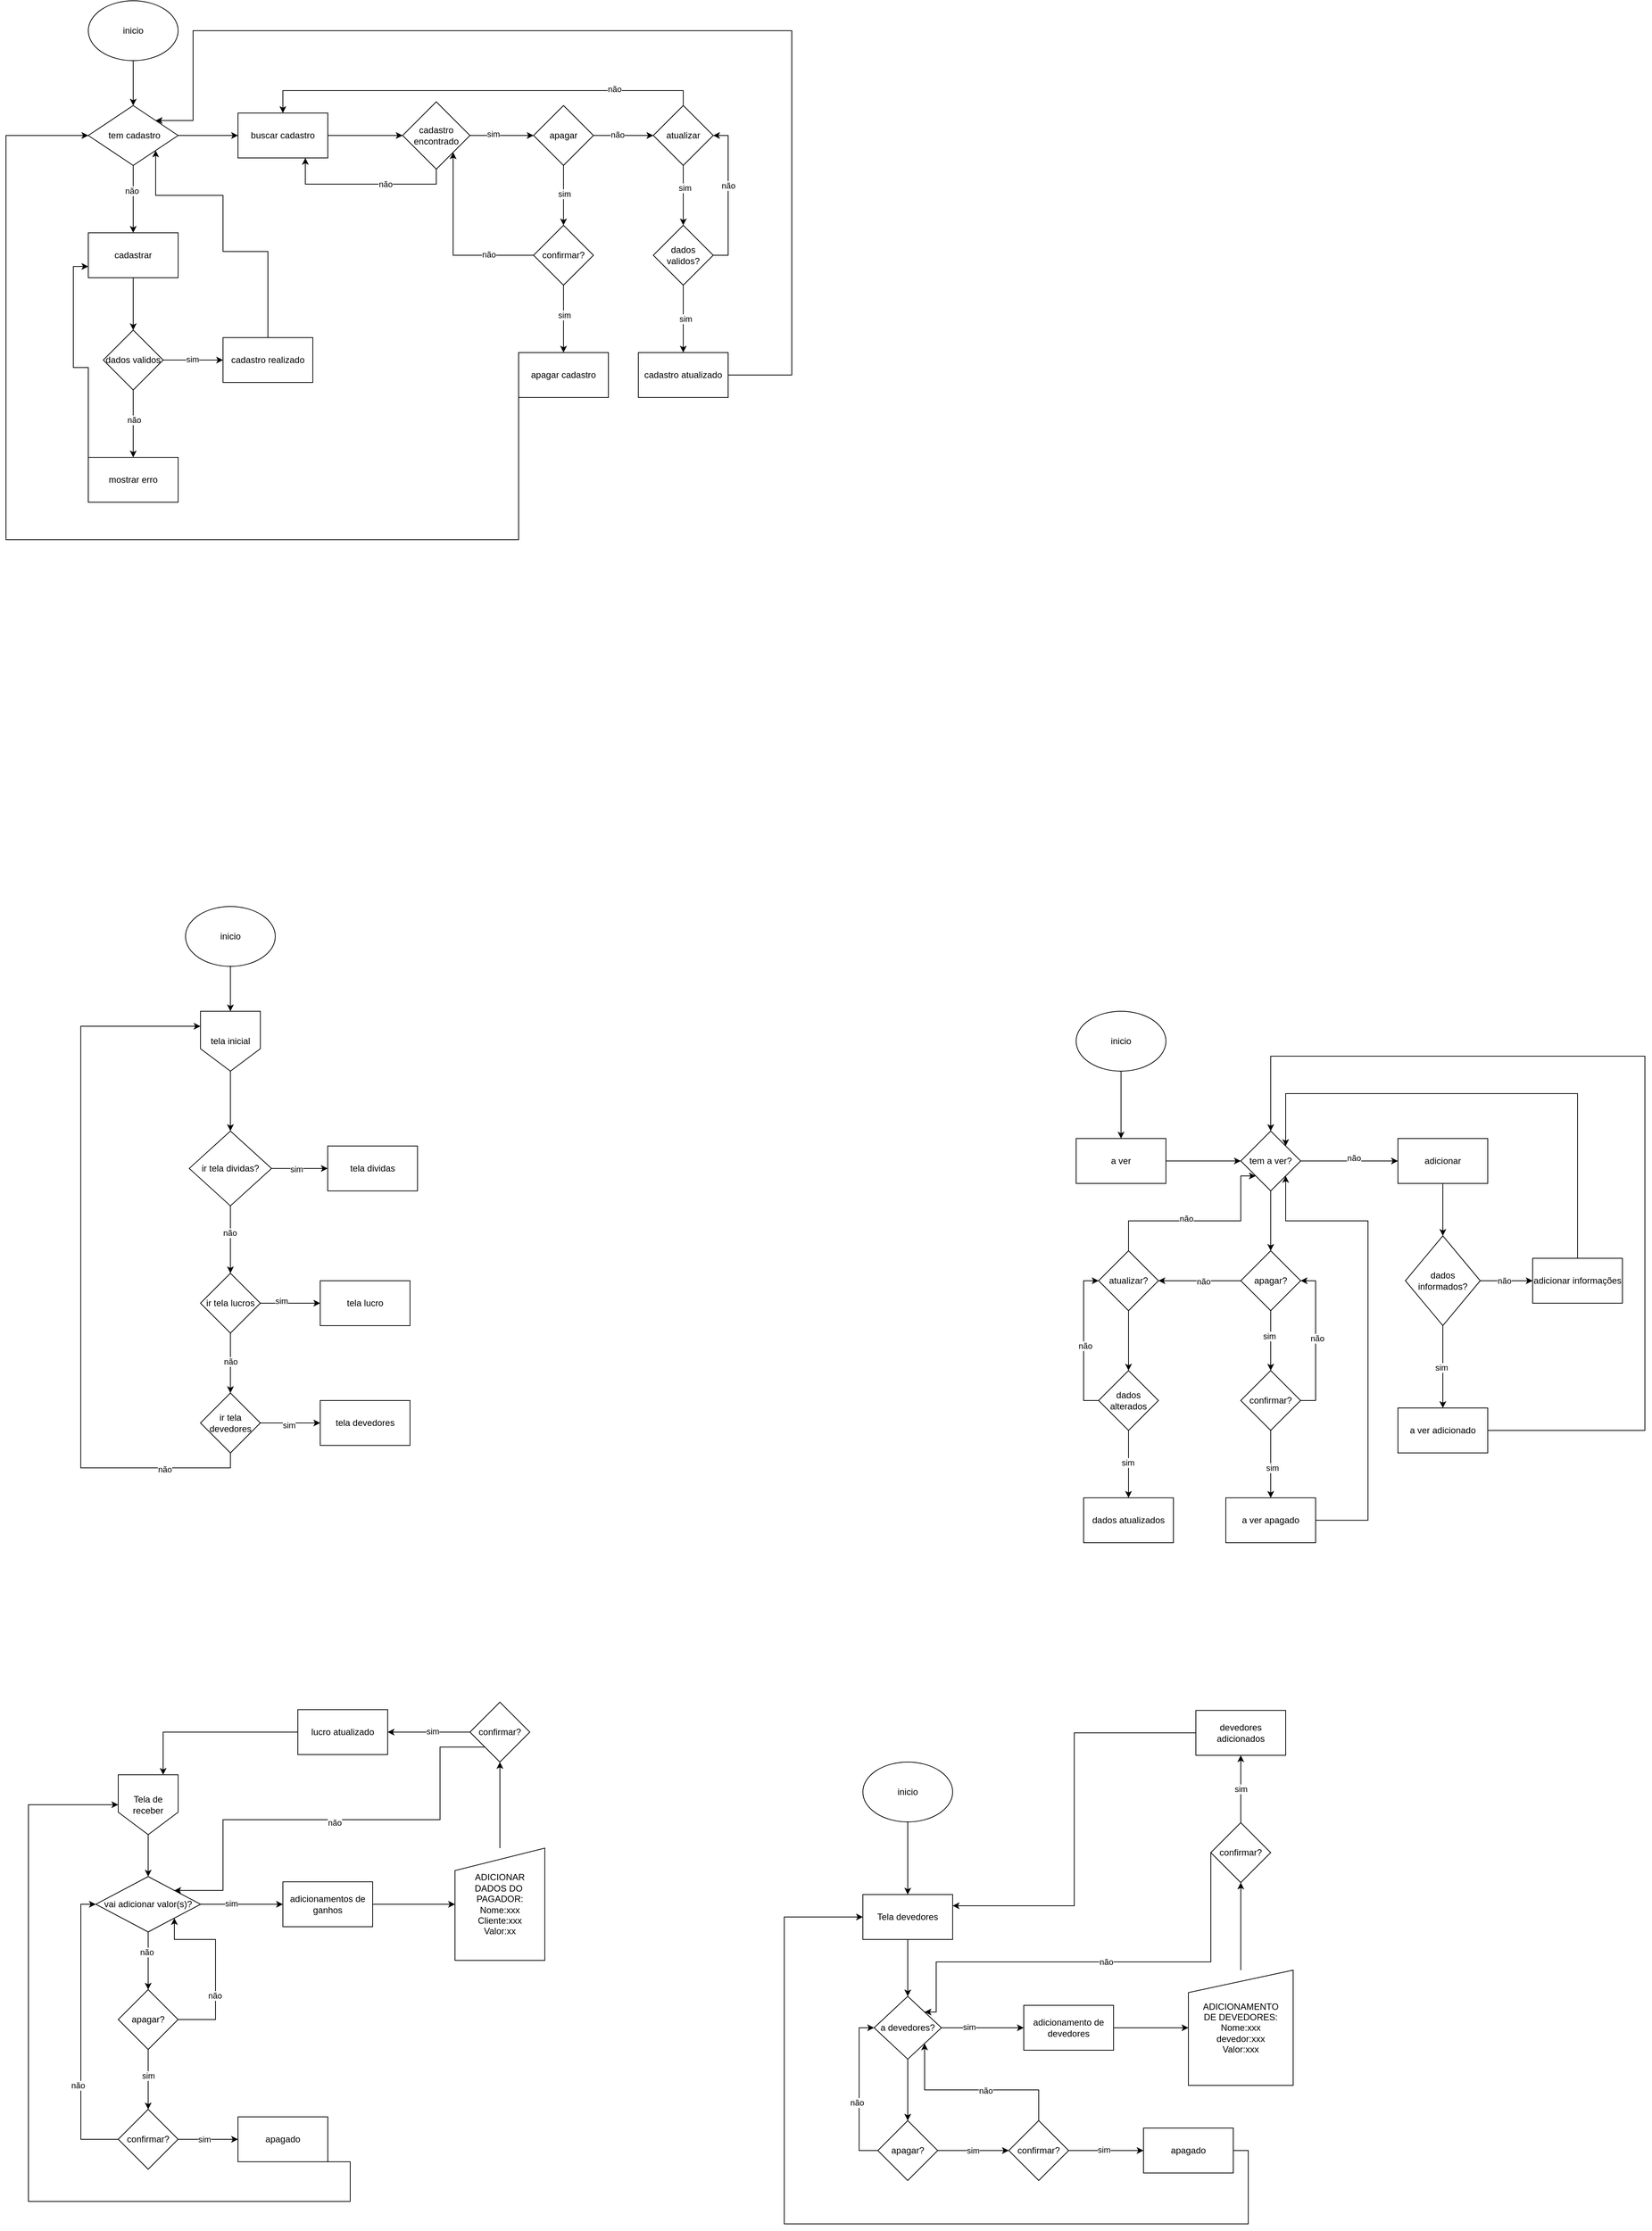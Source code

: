 <mxfile version="24.4.8" type="device">
  <diagram name="Página-1" id="Dq87rdSpJrZvdUK0JQJ7">
    <mxGraphModel dx="5736" dy="4297" grid="1" gridSize="10" guides="1" tooltips="1" connect="1" arrows="1" fold="1" page="1" pageScale="1" pageWidth="827" pageHeight="1169" math="0" shadow="0">
      <root>
        <mxCell id="0" />
        <mxCell id="1" parent="0" />
        <mxCell id="iWvtweeKXFTA9S-Jjv0f-16" style="edgeStyle=orthogonalEdgeStyle;rounded=0;orthogonalLoop=1;jettySize=auto;html=1;exitX=1;exitY=0.5;exitDx=0;exitDy=0;entryX=0;entryY=0.5;entryDx=0;entryDy=0;" parent="1" source="iWvtweeKXFTA9S-Jjv0f-9" target="StGAW8BH5rR5Qz4ilALS-1" edge="1">
          <mxGeometry relative="1" as="geometry">
            <mxPoint x="480" y="2022.5" as="targetPoint" />
          </mxGeometry>
        </mxCell>
        <mxCell id="iWvtweeKXFTA9S-Jjv0f-17" value="sim" style="edgeLabel;html=1;align=center;verticalAlign=middle;resizable=0;points=[];" parent="iWvtweeKXFTA9S-Jjv0f-16" vertex="1" connectable="0">
          <mxGeometry x="-0.251" y="1" relative="1" as="geometry">
            <mxPoint as="offset" />
          </mxGeometry>
        </mxCell>
        <mxCell id="StGAW8BH5rR5Qz4ilALS-13" value="" style="edgeStyle=orthogonalEdgeStyle;rounded=0;orthogonalLoop=1;jettySize=auto;html=1;" parent="1" source="iWvtweeKXFTA9S-Jjv0f-9" target="StGAW8BH5rR5Qz4ilALS-12" edge="1">
          <mxGeometry relative="1" as="geometry" />
        </mxCell>
        <mxCell id="StGAW8BH5rR5Qz4ilALS-16" value="não" style="edgeLabel;html=1;align=center;verticalAlign=middle;resizable=0;points=[];" parent="StGAW8BH5rR5Qz4ilALS-13" vertex="1" connectable="0">
          <mxGeometry x="-0.299" y="-2" relative="1" as="geometry">
            <mxPoint as="offset" />
          </mxGeometry>
        </mxCell>
        <mxCell id="iWvtweeKXFTA9S-Jjv0f-9" value="vai adicionar valor(s)?" style="rhombus;whiteSpace=wrap;html=1;" parent="1" vertex="1">
          <mxGeometry x="260" y="1986" width="140" height="74" as="geometry" />
        </mxCell>
        <mxCell id="iWvtweeKXFTA9S-Jjv0f-45" style="edgeStyle=orthogonalEdgeStyle;rounded=0;orthogonalLoop=1;jettySize=auto;html=1;exitX=0.5;exitY=1;exitDx=0;exitDy=0;entryX=0.5;entryY=0;entryDx=0;entryDy=0;" parent="1" source="iWvtweeKXFTA9S-Jjv0f-44" target="iWvtweeKXFTA9S-Jjv0f-9" edge="1">
          <mxGeometry relative="1" as="geometry" />
        </mxCell>
        <mxCell id="iWvtweeKXFTA9S-Jjv0f-44" value="Tela de receber" style="shape=offPageConnector;whiteSpace=wrap;html=1;" parent="1" vertex="1">
          <mxGeometry x="290" y="1850" width="80" height="80" as="geometry" />
        </mxCell>
        <mxCell id="iWvtweeKXFTA9S-Jjv0f-79" style="edgeStyle=orthogonalEdgeStyle;rounded=0;orthogonalLoop=1;jettySize=auto;html=1;exitX=0.5;exitY=1;exitDx=0;exitDy=0;entryX=0.5;entryY=0;entryDx=0;entryDy=0;" parent="1" source="iWvtweeKXFTA9S-Jjv0f-77" target="iWvtweeKXFTA9S-Jjv0f-78" edge="1">
          <mxGeometry relative="1" as="geometry" />
        </mxCell>
        <mxCell id="iWvtweeKXFTA9S-Jjv0f-77" value="inicio" style="ellipse;whiteSpace=wrap;html=1;" parent="1" vertex="1">
          <mxGeometry x="250" y="-520" width="120" height="80" as="geometry" />
        </mxCell>
        <mxCell id="StGAW8BH5rR5Qz4ilALS-88" value="" style="edgeStyle=orthogonalEdgeStyle;rounded=0;orthogonalLoop=1;jettySize=auto;html=1;" parent="1" source="iWvtweeKXFTA9S-Jjv0f-78" target="StGAW8BH5rR5Qz4ilALS-87" edge="1">
          <mxGeometry relative="1" as="geometry" />
        </mxCell>
        <mxCell id="StGAW8BH5rR5Qz4ilALS-104" value="" style="edgeStyle=orthogonalEdgeStyle;rounded=0;orthogonalLoop=1;jettySize=auto;html=1;" parent="1" source="iWvtweeKXFTA9S-Jjv0f-78" target="StGAW8BH5rR5Qz4ilALS-103" edge="1">
          <mxGeometry relative="1" as="geometry" />
        </mxCell>
        <mxCell id="StGAW8BH5rR5Qz4ilALS-124" value="não" style="edgeLabel;html=1;align=center;verticalAlign=middle;resizable=0;points=[];" parent="StGAW8BH5rR5Qz4ilALS-104" vertex="1" connectable="0">
          <mxGeometry x="-0.244" y="-2" relative="1" as="geometry">
            <mxPoint as="offset" />
          </mxGeometry>
        </mxCell>
        <mxCell id="iWvtweeKXFTA9S-Jjv0f-78" value="&amp;nbsp;tem cadastro" style="rhombus;whiteSpace=wrap;html=1;" parent="1" vertex="1">
          <mxGeometry x="250" y="-380" width="120" height="80" as="geometry" />
        </mxCell>
        <mxCell id="StGAW8BH5rR5Qz4ilALS-3" style="edgeStyle=orthogonalEdgeStyle;rounded=0;orthogonalLoop=1;jettySize=auto;html=1;exitX=1;exitY=0.5;exitDx=0;exitDy=0;entryX=0;entryY=0.5;entryDx=0;entryDy=0;" parent="1" source="StGAW8BH5rR5Qz4ilALS-1" target="StGAW8BH5rR5Qz4ilALS-2" edge="1">
          <mxGeometry relative="1" as="geometry" />
        </mxCell>
        <mxCell id="StGAW8BH5rR5Qz4ilALS-1" value="adicionamentos de ganhos" style="rounded=0;whiteSpace=wrap;html=1;" parent="1" vertex="1">
          <mxGeometry x="510" y="1993" width="120" height="60" as="geometry" />
        </mxCell>
        <mxCell id="StGAW8BH5rR5Qz4ilALS-5" value="" style="edgeStyle=orthogonalEdgeStyle;rounded=0;orthogonalLoop=1;jettySize=auto;html=1;" parent="1" source="StGAW8BH5rR5Qz4ilALS-2" target="StGAW8BH5rR5Qz4ilALS-4" edge="1">
          <mxGeometry relative="1" as="geometry" />
        </mxCell>
        <mxCell id="StGAW8BH5rR5Qz4ilALS-2" value="ADICIONAR&lt;div&gt;DADOS DO&amp;nbsp;&lt;/div&gt;&lt;div&gt;PAGADOR:&lt;/div&gt;&lt;div&gt;Nome:xxx&lt;/div&gt;&lt;div&gt;Cliente:xxx&lt;/div&gt;&lt;div&gt;Valor:xx&lt;/div&gt;" style="shape=manualInput;whiteSpace=wrap;html=1;" parent="1" vertex="1">
          <mxGeometry x="740" y="1948" width="120" height="150" as="geometry" />
        </mxCell>
        <mxCell id="StGAW8BH5rR5Qz4ilALS-7" value="" style="edgeStyle=orthogonalEdgeStyle;rounded=0;orthogonalLoop=1;jettySize=auto;html=1;" parent="1" source="StGAW8BH5rR5Qz4ilALS-4" target="StGAW8BH5rR5Qz4ilALS-6" edge="1">
          <mxGeometry relative="1" as="geometry" />
        </mxCell>
        <mxCell id="StGAW8BH5rR5Qz4ilALS-9" value="sim" style="edgeLabel;html=1;align=center;verticalAlign=middle;resizable=0;points=[];" parent="StGAW8BH5rR5Qz4ilALS-7" vertex="1" connectable="0">
          <mxGeometry x="-0.091" y="-1" relative="1" as="geometry">
            <mxPoint as="offset" />
          </mxGeometry>
        </mxCell>
        <mxCell id="StGAW8BH5rR5Qz4ilALS-10" style="edgeStyle=orthogonalEdgeStyle;rounded=0;orthogonalLoop=1;jettySize=auto;html=1;exitX=0;exitY=1;exitDx=0;exitDy=0;entryX=1;entryY=0;entryDx=0;entryDy=0;" parent="1" source="StGAW8BH5rR5Qz4ilALS-4" target="iWvtweeKXFTA9S-Jjv0f-9" edge="1">
          <mxGeometry relative="1" as="geometry">
            <Array as="points">
              <mxPoint x="720" y="1813" />
              <mxPoint x="720" y="1910" />
              <mxPoint x="430" y="1910" />
              <mxPoint x="430" y="2005" />
            </Array>
          </mxGeometry>
        </mxCell>
        <mxCell id="StGAW8BH5rR5Qz4ilALS-11" value="não" style="edgeLabel;html=1;align=center;verticalAlign=middle;resizable=0;points=[];" parent="StGAW8BH5rR5Qz4ilALS-10" vertex="1" connectable="0">
          <mxGeometry x="-0.015" y="4" relative="1" as="geometry">
            <mxPoint as="offset" />
          </mxGeometry>
        </mxCell>
        <mxCell id="StGAW8BH5rR5Qz4ilALS-4" value="confirmar?" style="rhombus;whiteSpace=wrap;html=1;" parent="1" vertex="1">
          <mxGeometry x="760" y="1753" width="80" height="80" as="geometry" />
        </mxCell>
        <mxCell id="StGAW8BH5rR5Qz4ilALS-8" style="edgeStyle=orthogonalEdgeStyle;rounded=0;orthogonalLoop=1;jettySize=auto;html=1;exitX=0;exitY=0.5;exitDx=0;exitDy=0;entryX=0.75;entryY=0;entryDx=0;entryDy=0;" parent="1" source="StGAW8BH5rR5Qz4ilALS-6" target="iWvtweeKXFTA9S-Jjv0f-44" edge="1">
          <mxGeometry relative="1" as="geometry" />
        </mxCell>
        <mxCell id="StGAW8BH5rR5Qz4ilALS-6" value="lucro atualizado" style="whiteSpace=wrap;html=1;" parent="1" vertex="1">
          <mxGeometry x="530" y="1763" width="120" height="60" as="geometry" />
        </mxCell>
        <mxCell id="StGAW8BH5rR5Qz4ilALS-15" value="" style="edgeStyle=orthogonalEdgeStyle;rounded=0;orthogonalLoop=1;jettySize=auto;html=1;" parent="1" source="StGAW8BH5rR5Qz4ilALS-12" target="StGAW8BH5rR5Qz4ilALS-14" edge="1">
          <mxGeometry relative="1" as="geometry" />
        </mxCell>
        <mxCell id="StGAW8BH5rR5Qz4ilALS-17" value="sim" style="edgeLabel;html=1;align=center;verticalAlign=middle;resizable=0;points=[];" parent="StGAW8BH5rR5Qz4ilALS-15" vertex="1" connectable="0">
          <mxGeometry x="-0.125" relative="1" as="geometry">
            <mxPoint as="offset" />
          </mxGeometry>
        </mxCell>
        <mxCell id="StGAW8BH5rR5Qz4ilALS-21" style="edgeStyle=orthogonalEdgeStyle;rounded=0;orthogonalLoop=1;jettySize=auto;html=1;exitX=1;exitY=0.5;exitDx=0;exitDy=0;entryX=1;entryY=1;entryDx=0;entryDy=0;" parent="1" source="StGAW8BH5rR5Qz4ilALS-12" target="iWvtweeKXFTA9S-Jjv0f-9" edge="1">
          <mxGeometry relative="1" as="geometry">
            <Array as="points">
              <mxPoint x="420" y="2177" />
              <mxPoint x="420" y="2070" />
              <mxPoint x="365" y="2070" />
            </Array>
          </mxGeometry>
        </mxCell>
        <mxCell id="StGAW8BH5rR5Qz4ilALS-22" value="não" style="edgeLabel;html=1;align=center;verticalAlign=middle;resizable=0;points=[];" parent="StGAW8BH5rR5Qz4ilALS-21" vertex="1" connectable="0">
          <mxGeometry x="-0.313" y="1" relative="1" as="geometry">
            <mxPoint as="offset" />
          </mxGeometry>
        </mxCell>
        <mxCell id="StGAW8BH5rR5Qz4ilALS-12" value="apagar?" style="rhombus;whiteSpace=wrap;html=1;" parent="1" vertex="1">
          <mxGeometry x="290" y="2137" width="80" height="80" as="geometry" />
        </mxCell>
        <mxCell id="StGAW8BH5rR5Qz4ilALS-20" value="" style="edgeStyle=orthogonalEdgeStyle;rounded=0;orthogonalLoop=1;jettySize=auto;html=1;" parent="1" source="StGAW8BH5rR5Qz4ilALS-14" target="StGAW8BH5rR5Qz4ilALS-19" edge="1">
          <mxGeometry relative="1" as="geometry" />
        </mxCell>
        <mxCell id="StGAW8BH5rR5Qz4ilALS-25" value="sim" style="edgeLabel;html=1;align=center;verticalAlign=middle;resizable=0;points=[];" parent="StGAW8BH5rR5Qz4ilALS-20" vertex="1" connectable="0">
          <mxGeometry x="-0.125" relative="1" as="geometry">
            <mxPoint as="offset" />
          </mxGeometry>
        </mxCell>
        <mxCell id="StGAW8BH5rR5Qz4ilALS-23" style="edgeStyle=orthogonalEdgeStyle;rounded=0;orthogonalLoop=1;jettySize=auto;html=1;exitX=0;exitY=0.5;exitDx=0;exitDy=0;entryX=0;entryY=0.5;entryDx=0;entryDy=0;" parent="1" source="StGAW8BH5rR5Qz4ilALS-14" target="iWvtweeKXFTA9S-Jjv0f-9" edge="1">
          <mxGeometry relative="1" as="geometry" />
        </mxCell>
        <mxCell id="StGAW8BH5rR5Qz4ilALS-24" value="não" style="edgeLabel;html=1;align=center;verticalAlign=middle;resizable=0;points=[];" parent="StGAW8BH5rR5Qz4ilALS-23" vertex="1" connectable="0">
          <mxGeometry x="-0.365" y="4" relative="1" as="geometry">
            <mxPoint as="offset" />
          </mxGeometry>
        </mxCell>
        <mxCell id="StGAW8BH5rR5Qz4ilALS-14" value="confirmar?" style="rhombus;whiteSpace=wrap;html=1;" parent="1" vertex="1">
          <mxGeometry x="290" y="2297" width="80" height="80" as="geometry" />
        </mxCell>
        <mxCell id="StGAW8BH5rR5Qz4ilALS-62" style="edgeStyle=orthogonalEdgeStyle;rounded=0;orthogonalLoop=1;jettySize=auto;html=1;exitX=1;exitY=1;exitDx=0;exitDy=0;entryX=0;entryY=0.5;entryDx=0;entryDy=0;" parent="1" source="StGAW8BH5rR5Qz4ilALS-19" target="iWvtweeKXFTA9S-Jjv0f-44" edge="1">
          <mxGeometry relative="1" as="geometry">
            <Array as="points">
              <mxPoint x="600" y="2367" />
              <mxPoint x="600" y="2420" />
              <mxPoint x="170" y="2420" />
              <mxPoint x="170" y="1890" />
            </Array>
          </mxGeometry>
        </mxCell>
        <mxCell id="StGAW8BH5rR5Qz4ilALS-19" value="apagado" style="whiteSpace=wrap;html=1;" parent="1" vertex="1">
          <mxGeometry x="450" y="2307" width="120" height="60" as="geometry" />
        </mxCell>
        <mxCell id="StGAW8BH5rR5Qz4ilALS-56" style="edgeStyle=orthogonalEdgeStyle;rounded=0;orthogonalLoop=1;jettySize=auto;html=1;exitX=0.5;exitY=1;exitDx=0;exitDy=0;entryX=0.5;entryY=0;entryDx=0;entryDy=0;" parent="1" source="StGAW8BH5rR5Qz4ilALS-26" target="StGAW8BH5rR5Qz4ilALS-55" edge="1">
          <mxGeometry relative="1" as="geometry" />
        </mxCell>
        <mxCell id="StGAW8BH5rR5Qz4ilALS-26" value="inicio" style="ellipse;whiteSpace=wrap;html=1;" parent="1" vertex="1">
          <mxGeometry x="1285" y="1833" width="120" height="80" as="geometry" />
        </mxCell>
        <mxCell id="StGAW8BH5rR5Qz4ilALS-30" value="" style="edgeStyle=orthogonalEdgeStyle;rounded=0;orthogonalLoop=1;jettySize=auto;html=1;" parent="1" source="StGAW8BH5rR5Qz4ilALS-27" target="StGAW8BH5rR5Qz4ilALS-29" edge="1">
          <mxGeometry relative="1" as="geometry" />
        </mxCell>
        <mxCell id="StGAW8BH5rR5Qz4ilALS-41" value="sim" style="edgeLabel;html=1;align=center;verticalAlign=middle;resizable=0;points=[];" parent="StGAW8BH5rR5Qz4ilALS-30" vertex="1" connectable="0">
          <mxGeometry x="-0.323" y="1" relative="1" as="geometry">
            <mxPoint as="offset" />
          </mxGeometry>
        </mxCell>
        <mxCell id="StGAW8BH5rR5Qz4ilALS-43" value="" style="edgeStyle=orthogonalEdgeStyle;rounded=0;orthogonalLoop=1;jettySize=auto;html=1;" parent="1" source="StGAW8BH5rR5Qz4ilALS-27" target="StGAW8BH5rR5Qz4ilALS-42" edge="1">
          <mxGeometry relative="1" as="geometry" />
        </mxCell>
        <mxCell id="StGAW8BH5rR5Qz4ilALS-27" value="a devedores?" style="rhombus;whiteSpace=wrap;html=1;" parent="1" vertex="1">
          <mxGeometry x="1300" y="2146" width="90" height="84" as="geometry" />
        </mxCell>
        <mxCell id="StGAW8BH5rR5Qz4ilALS-32" style="edgeStyle=orthogonalEdgeStyle;rounded=0;orthogonalLoop=1;jettySize=auto;html=1;exitX=1;exitY=0.5;exitDx=0;exitDy=0;entryX=0;entryY=0.5;entryDx=0;entryDy=0;" parent="1" source="StGAW8BH5rR5Qz4ilALS-29" target="StGAW8BH5rR5Qz4ilALS-31" edge="1">
          <mxGeometry relative="1" as="geometry" />
        </mxCell>
        <mxCell id="StGAW8BH5rR5Qz4ilALS-29" value="adicionamento de devedores" style="whiteSpace=wrap;html=1;" parent="1" vertex="1">
          <mxGeometry x="1500" y="2158" width="120" height="60" as="geometry" />
        </mxCell>
        <mxCell id="StGAW8BH5rR5Qz4ilALS-34" value="" style="edgeStyle=orthogonalEdgeStyle;rounded=0;orthogonalLoop=1;jettySize=auto;html=1;" parent="1" source="StGAW8BH5rR5Qz4ilALS-31" target="StGAW8BH5rR5Qz4ilALS-33" edge="1">
          <mxGeometry relative="1" as="geometry" />
        </mxCell>
        <mxCell id="StGAW8BH5rR5Qz4ilALS-31" value="ADICIONAMENTO&lt;div&gt;DE DEVEDORES:&lt;/div&gt;&lt;div&gt;Nome:xxx&lt;/div&gt;&lt;div&gt;devedor:xxx&lt;/div&gt;&lt;div&gt;Valor:xxx&lt;/div&gt;" style="shape=manualInput;whiteSpace=wrap;html=1;" parent="1" vertex="1">
          <mxGeometry x="1720" y="2111" width="140" height="154" as="geometry" />
        </mxCell>
        <mxCell id="StGAW8BH5rR5Qz4ilALS-36" value="" style="edgeStyle=orthogonalEdgeStyle;rounded=0;orthogonalLoop=1;jettySize=auto;html=1;" parent="1" source="StGAW8BH5rR5Qz4ilALS-33" target="StGAW8BH5rR5Qz4ilALS-35" edge="1">
          <mxGeometry relative="1" as="geometry" />
        </mxCell>
        <mxCell id="StGAW8BH5rR5Qz4ilALS-37" value="sim" style="edgeLabel;html=1;align=center;verticalAlign=middle;resizable=0;points=[];" parent="StGAW8BH5rR5Qz4ilALS-36" vertex="1" connectable="0">
          <mxGeometry relative="1" as="geometry">
            <mxPoint as="offset" />
          </mxGeometry>
        </mxCell>
        <mxCell id="StGAW8BH5rR5Qz4ilALS-38" style="edgeStyle=orthogonalEdgeStyle;rounded=0;orthogonalLoop=1;jettySize=auto;html=1;exitX=0;exitY=0.5;exitDx=0;exitDy=0;entryX=1;entryY=0;entryDx=0;entryDy=0;" parent="1" source="StGAW8BH5rR5Qz4ilALS-33" target="StGAW8BH5rR5Qz4ilALS-27" edge="1">
          <mxGeometry relative="1" as="geometry">
            <Array as="points">
              <mxPoint x="1750" y="2100" />
              <mxPoint x="1383" y="2100" />
            </Array>
          </mxGeometry>
        </mxCell>
        <mxCell id="StGAW8BH5rR5Qz4ilALS-39" value="não" style="edgeLabel;html=1;align=center;verticalAlign=middle;resizable=0;points=[];" parent="StGAW8BH5rR5Qz4ilALS-38" vertex="1" connectable="0">
          <mxGeometry x="-0.039" relative="1" as="geometry">
            <mxPoint as="offset" />
          </mxGeometry>
        </mxCell>
        <mxCell id="StGAW8BH5rR5Qz4ilALS-33" value="confirmar?" style="rhombus;whiteSpace=wrap;html=1;" parent="1" vertex="1">
          <mxGeometry x="1750" y="1914" width="80" height="80" as="geometry" />
        </mxCell>
        <mxCell id="StGAW8BH5rR5Qz4ilALS-57" style="edgeStyle=orthogonalEdgeStyle;rounded=0;orthogonalLoop=1;jettySize=auto;html=1;exitX=0;exitY=0.5;exitDx=0;exitDy=0;entryX=1;entryY=0.25;entryDx=0;entryDy=0;" parent="1" source="StGAW8BH5rR5Qz4ilALS-35" target="StGAW8BH5rR5Qz4ilALS-55" edge="1">
          <mxGeometry relative="1" as="geometry" />
        </mxCell>
        <mxCell id="StGAW8BH5rR5Qz4ilALS-35" value="devedores adicionados" style="whiteSpace=wrap;html=1;" parent="1" vertex="1">
          <mxGeometry x="1730" y="1764" width="120" height="60" as="geometry" />
        </mxCell>
        <mxCell id="StGAW8BH5rR5Qz4ilALS-45" value="" style="edgeStyle=orthogonalEdgeStyle;rounded=0;orthogonalLoop=1;jettySize=auto;html=1;" parent="1" source="StGAW8BH5rR5Qz4ilALS-42" target="StGAW8BH5rR5Qz4ilALS-44" edge="1">
          <mxGeometry relative="1" as="geometry" />
        </mxCell>
        <mxCell id="StGAW8BH5rR5Qz4ilALS-52" value="sim" style="edgeLabel;html=1;align=center;verticalAlign=middle;resizable=0;points=[];" parent="StGAW8BH5rR5Qz4ilALS-45" vertex="1" connectable="0">
          <mxGeometry x="-0.025" relative="1" as="geometry">
            <mxPoint as="offset" />
          </mxGeometry>
        </mxCell>
        <mxCell id="StGAW8BH5rR5Qz4ilALS-50" style="edgeStyle=orthogonalEdgeStyle;rounded=0;orthogonalLoop=1;jettySize=auto;html=1;exitX=0;exitY=0.5;exitDx=0;exitDy=0;entryX=0;entryY=0.5;entryDx=0;entryDy=0;" parent="1" source="StGAW8BH5rR5Qz4ilALS-42" target="StGAW8BH5rR5Qz4ilALS-27" edge="1">
          <mxGeometry relative="1" as="geometry" />
        </mxCell>
        <mxCell id="StGAW8BH5rR5Qz4ilALS-51" value="não" style="edgeLabel;html=1;align=center;verticalAlign=middle;resizable=0;points=[];" parent="StGAW8BH5rR5Qz4ilALS-50" vertex="1" connectable="0">
          <mxGeometry x="-0.148" y="3" relative="1" as="geometry">
            <mxPoint as="offset" />
          </mxGeometry>
        </mxCell>
        <mxCell id="StGAW8BH5rR5Qz4ilALS-42" value="apagar?" style="rhombus;whiteSpace=wrap;html=1;" parent="1" vertex="1">
          <mxGeometry x="1305" y="2312" width="80" height="80" as="geometry" />
        </mxCell>
        <mxCell id="StGAW8BH5rR5Qz4ilALS-47" value="" style="edgeStyle=orthogonalEdgeStyle;rounded=0;orthogonalLoop=1;jettySize=auto;html=1;" parent="1" source="StGAW8BH5rR5Qz4ilALS-44" target="StGAW8BH5rR5Qz4ilALS-46" edge="1">
          <mxGeometry relative="1" as="geometry" />
        </mxCell>
        <mxCell id="StGAW8BH5rR5Qz4ilALS-53" value="sim" style="edgeLabel;html=1;align=center;verticalAlign=middle;resizable=0;points=[];" parent="StGAW8BH5rR5Qz4ilALS-47" vertex="1" connectable="0">
          <mxGeometry x="-0.067" y="1" relative="1" as="geometry">
            <mxPoint as="offset" />
          </mxGeometry>
        </mxCell>
        <mxCell id="StGAW8BH5rR5Qz4ilALS-48" style="edgeStyle=orthogonalEdgeStyle;rounded=0;orthogonalLoop=1;jettySize=auto;html=1;exitX=0.5;exitY=0;exitDx=0;exitDy=0;entryX=1;entryY=1;entryDx=0;entryDy=0;" parent="1" source="StGAW8BH5rR5Qz4ilALS-44" target="StGAW8BH5rR5Qz4ilALS-27" edge="1">
          <mxGeometry relative="1" as="geometry" />
        </mxCell>
        <mxCell id="StGAW8BH5rR5Qz4ilALS-49" value="não" style="edgeLabel;html=1;align=center;verticalAlign=middle;resizable=0;points=[];" parent="StGAW8BH5rR5Qz4ilALS-48" vertex="1" connectable="0">
          <mxGeometry x="-0.118" y="1" relative="1" as="geometry">
            <mxPoint as="offset" />
          </mxGeometry>
        </mxCell>
        <mxCell id="StGAW8BH5rR5Qz4ilALS-44" value="confirmar?" style="rhombus;whiteSpace=wrap;html=1;" parent="1" vertex="1">
          <mxGeometry x="1480" y="2312" width="80" height="80" as="geometry" />
        </mxCell>
        <mxCell id="StGAW8BH5rR5Qz4ilALS-60" style="edgeStyle=orthogonalEdgeStyle;rounded=0;orthogonalLoop=1;jettySize=auto;html=1;exitX=1;exitY=0.5;exitDx=0;exitDy=0;entryX=0;entryY=0.5;entryDx=0;entryDy=0;" parent="1" source="StGAW8BH5rR5Qz4ilALS-46" target="StGAW8BH5rR5Qz4ilALS-55" edge="1">
          <mxGeometry relative="1" as="geometry">
            <mxPoint x="1910" y="2347" as="targetPoint" />
            <Array as="points">
              <mxPoint x="1800" y="2352" />
              <mxPoint x="1800" y="2450" />
              <mxPoint x="1180" y="2450" />
              <mxPoint x="1180" y="2040" />
            </Array>
          </mxGeometry>
        </mxCell>
        <mxCell id="StGAW8BH5rR5Qz4ilALS-46" value="apagado" style="whiteSpace=wrap;html=1;" parent="1" vertex="1">
          <mxGeometry x="1660" y="2322" width="120" height="60" as="geometry" />
        </mxCell>
        <mxCell id="StGAW8BH5rR5Qz4ilALS-58" style="edgeStyle=orthogonalEdgeStyle;rounded=0;orthogonalLoop=1;jettySize=auto;html=1;exitX=0.5;exitY=1;exitDx=0;exitDy=0;entryX=0.5;entryY=0;entryDx=0;entryDy=0;" parent="1" source="StGAW8BH5rR5Qz4ilALS-55" target="StGAW8BH5rR5Qz4ilALS-27" edge="1">
          <mxGeometry relative="1" as="geometry" />
        </mxCell>
        <mxCell id="StGAW8BH5rR5Qz4ilALS-55" value="Tela devedores" style="rounded=0;whiteSpace=wrap;html=1;" parent="1" vertex="1">
          <mxGeometry x="1285" y="2010" width="120" height="60" as="geometry" />
        </mxCell>
        <mxCell id="StGAW8BH5rR5Qz4ilALS-67" style="edgeStyle=orthogonalEdgeStyle;rounded=0;orthogonalLoop=1;jettySize=auto;html=1;exitX=0.5;exitY=1;exitDx=0;exitDy=0;entryX=0.5;entryY=0;entryDx=0;entryDy=0;" parent="1" source="StGAW8BH5rR5Qz4ilALS-61" target="StGAW8BH5rR5Qz4ilALS-66" edge="1">
          <mxGeometry relative="1" as="geometry" />
        </mxCell>
        <mxCell id="StGAW8BH5rR5Qz4ilALS-61" value="inicio" style="ellipse;whiteSpace=wrap;html=1;" parent="1" vertex="1">
          <mxGeometry x="379.89" y="690" width="120" height="80" as="geometry" />
        </mxCell>
        <mxCell id="StGAW8BH5rR5Qz4ilALS-69" value="" style="edgeStyle=orthogonalEdgeStyle;rounded=0;orthogonalLoop=1;jettySize=auto;html=1;" parent="1" source="StGAW8BH5rR5Qz4ilALS-66" target="StGAW8BH5rR5Qz4ilALS-68" edge="1">
          <mxGeometry relative="1" as="geometry" />
        </mxCell>
        <mxCell id="StGAW8BH5rR5Qz4ilALS-66" value="tela inicial" style="shape=offPageConnector;whiteSpace=wrap;html=1;" parent="1" vertex="1">
          <mxGeometry x="399.89" y="830" width="80" height="80" as="geometry" />
        </mxCell>
        <mxCell id="StGAW8BH5rR5Qz4ilALS-71" value="" style="edgeStyle=orthogonalEdgeStyle;rounded=0;orthogonalLoop=1;jettySize=auto;html=1;" parent="1" source="StGAW8BH5rR5Qz4ilALS-68" target="StGAW8BH5rR5Qz4ilALS-70" edge="1">
          <mxGeometry relative="1" as="geometry" />
        </mxCell>
        <mxCell id="StGAW8BH5rR5Qz4ilALS-86" value="sim" style="edgeLabel;html=1;align=center;verticalAlign=middle;resizable=0;points=[];" parent="StGAW8BH5rR5Qz4ilALS-71" vertex="1" connectable="0">
          <mxGeometry x="-0.12" y="-1" relative="1" as="geometry">
            <mxPoint as="offset" />
          </mxGeometry>
        </mxCell>
        <mxCell id="StGAW8BH5rR5Qz4ilALS-73" value="" style="edgeStyle=orthogonalEdgeStyle;rounded=0;orthogonalLoop=1;jettySize=auto;html=1;" parent="1" source="StGAW8BH5rR5Qz4ilALS-68" target="StGAW8BH5rR5Qz4ilALS-72" edge="1">
          <mxGeometry relative="1" as="geometry" />
        </mxCell>
        <mxCell id="StGAW8BH5rR5Qz4ilALS-81" value="não" style="edgeLabel;html=1;align=center;verticalAlign=middle;resizable=0;points=[];" parent="StGAW8BH5rR5Qz4ilALS-73" vertex="1" connectable="0">
          <mxGeometry x="-0.2" y="-1" relative="1" as="geometry">
            <mxPoint as="offset" />
          </mxGeometry>
        </mxCell>
        <mxCell id="StGAW8BH5rR5Qz4ilALS-68" value="ir tela dividas?" style="rhombus;whiteSpace=wrap;html=1;" parent="1" vertex="1">
          <mxGeometry x="384.89" y="990" width="110" height="100" as="geometry" />
        </mxCell>
        <mxCell id="StGAW8BH5rR5Qz4ilALS-70" value="tela dividas" style="whiteSpace=wrap;html=1;" parent="1" vertex="1">
          <mxGeometry x="569.89" y="1010" width="120" height="60" as="geometry" />
        </mxCell>
        <mxCell id="StGAW8BH5rR5Qz4ilALS-75" value="" style="edgeStyle=orthogonalEdgeStyle;rounded=0;orthogonalLoop=1;jettySize=auto;html=1;" parent="1" source="StGAW8BH5rR5Qz4ilALS-72" target="StGAW8BH5rR5Qz4ilALS-74" edge="1">
          <mxGeometry relative="1" as="geometry" />
        </mxCell>
        <mxCell id="StGAW8BH5rR5Qz4ilALS-85" value="sim" style="edgeLabel;html=1;align=center;verticalAlign=middle;resizable=0;points=[];" parent="StGAW8BH5rR5Qz4ilALS-75" vertex="1" connectable="0">
          <mxGeometry x="-0.3" y="3" relative="1" as="geometry">
            <mxPoint as="offset" />
          </mxGeometry>
        </mxCell>
        <mxCell id="StGAW8BH5rR5Qz4ilALS-77" value="" style="edgeStyle=orthogonalEdgeStyle;rounded=0;orthogonalLoop=1;jettySize=auto;html=1;" parent="1" source="StGAW8BH5rR5Qz4ilALS-72" target="StGAW8BH5rR5Qz4ilALS-76" edge="1">
          <mxGeometry relative="1" as="geometry" />
        </mxCell>
        <mxCell id="StGAW8BH5rR5Qz4ilALS-82" value="não" style="edgeLabel;html=1;align=center;verticalAlign=middle;resizable=0;points=[];" parent="StGAW8BH5rR5Qz4ilALS-77" vertex="1" connectable="0">
          <mxGeometry x="-0.05" relative="1" as="geometry">
            <mxPoint as="offset" />
          </mxGeometry>
        </mxCell>
        <mxCell id="StGAW8BH5rR5Qz4ilALS-72" value="ir tela lucros" style="rhombus;whiteSpace=wrap;html=1;" parent="1" vertex="1">
          <mxGeometry x="399.89" y="1180" width="80" height="80" as="geometry" />
        </mxCell>
        <mxCell id="StGAW8BH5rR5Qz4ilALS-74" value="tela lucro" style="whiteSpace=wrap;html=1;" parent="1" vertex="1">
          <mxGeometry x="559.89" y="1190" width="120" height="60" as="geometry" />
        </mxCell>
        <mxCell id="StGAW8BH5rR5Qz4ilALS-79" value="" style="edgeStyle=orthogonalEdgeStyle;rounded=0;orthogonalLoop=1;jettySize=auto;html=1;" parent="1" source="StGAW8BH5rR5Qz4ilALS-76" target="StGAW8BH5rR5Qz4ilALS-78" edge="1">
          <mxGeometry relative="1" as="geometry" />
        </mxCell>
        <mxCell id="StGAW8BH5rR5Qz4ilALS-84" value="sim" style="edgeLabel;html=1;align=center;verticalAlign=middle;resizable=0;points=[];" parent="StGAW8BH5rR5Qz4ilALS-79" vertex="1" connectable="0">
          <mxGeometry x="-0.067" y="-3" relative="1" as="geometry">
            <mxPoint as="offset" />
          </mxGeometry>
        </mxCell>
        <mxCell id="StGAW8BH5rR5Qz4ilALS-80" style="edgeStyle=orthogonalEdgeStyle;rounded=0;orthogonalLoop=1;jettySize=auto;html=1;exitX=0.5;exitY=1;exitDx=0;exitDy=0;entryX=0;entryY=0.25;entryDx=0;entryDy=0;" parent="1" source="StGAW8BH5rR5Qz4ilALS-76" target="StGAW8BH5rR5Qz4ilALS-66" edge="1">
          <mxGeometry relative="1" as="geometry">
            <Array as="points">
              <mxPoint x="439.89" y="1440" />
              <mxPoint x="239.89" y="1440" />
              <mxPoint x="239.89" y="850" />
            </Array>
          </mxGeometry>
        </mxCell>
        <mxCell id="StGAW8BH5rR5Qz4ilALS-83" value="não" style="edgeLabel;html=1;align=center;verticalAlign=middle;resizable=0;points=[];" parent="StGAW8BH5rR5Qz4ilALS-80" vertex="1" connectable="0">
          <mxGeometry x="-0.777" y="2" relative="1" as="geometry">
            <mxPoint as="offset" />
          </mxGeometry>
        </mxCell>
        <mxCell id="StGAW8BH5rR5Qz4ilALS-76" value="ir tela devedores" style="rhombus;whiteSpace=wrap;html=1;" parent="1" vertex="1">
          <mxGeometry x="399.89" y="1340" width="80" height="80" as="geometry" />
        </mxCell>
        <mxCell id="StGAW8BH5rR5Qz4ilALS-78" value="tela devedores" style="whiteSpace=wrap;html=1;" parent="1" vertex="1">
          <mxGeometry x="559.89" y="1350" width="120" height="60" as="geometry" />
        </mxCell>
        <mxCell id="StGAW8BH5rR5Qz4ilALS-90" value="" style="edgeStyle=orthogonalEdgeStyle;rounded=0;orthogonalLoop=1;jettySize=auto;html=1;" parent="1" source="StGAW8BH5rR5Qz4ilALS-87" target="StGAW8BH5rR5Qz4ilALS-89" edge="1">
          <mxGeometry relative="1" as="geometry" />
        </mxCell>
        <mxCell id="StGAW8BH5rR5Qz4ilALS-87" value="buscar cadastro" style="whiteSpace=wrap;html=1;" parent="1" vertex="1">
          <mxGeometry x="450" y="-370" width="120" height="60" as="geometry" />
        </mxCell>
        <mxCell id="StGAW8BH5rR5Qz4ilALS-92" value="" style="edgeStyle=orthogonalEdgeStyle;rounded=0;orthogonalLoop=1;jettySize=auto;html=1;" parent="1" source="StGAW8BH5rR5Qz4ilALS-89" target="StGAW8BH5rR5Qz4ilALS-91" edge="1">
          <mxGeometry relative="1" as="geometry" />
        </mxCell>
        <mxCell id="StGAW8BH5rR5Qz4ilALS-111" value="sim" style="edgeLabel;html=1;align=center;verticalAlign=middle;resizable=0;points=[];" parent="StGAW8BH5rR5Qz4ilALS-92" vertex="1" connectable="0">
          <mxGeometry x="-0.271" y="2" relative="1" as="geometry">
            <mxPoint as="offset" />
          </mxGeometry>
        </mxCell>
        <mxCell id="StGAW8BH5rR5Qz4ilALS-109" style="edgeStyle=orthogonalEdgeStyle;rounded=0;orthogonalLoop=1;jettySize=auto;html=1;exitX=0.5;exitY=1;exitDx=0;exitDy=0;entryX=0.75;entryY=1;entryDx=0;entryDy=0;" parent="1" source="StGAW8BH5rR5Qz4ilALS-89" target="StGAW8BH5rR5Qz4ilALS-87" edge="1">
          <mxGeometry relative="1" as="geometry" />
        </mxCell>
        <mxCell id="StGAW8BH5rR5Qz4ilALS-110" value="não" style="edgeLabel;html=1;align=center;verticalAlign=middle;resizable=0;points=[];" parent="StGAW8BH5rR5Qz4ilALS-109" vertex="1" connectable="0">
          <mxGeometry x="-0.235" relative="1" as="geometry">
            <mxPoint as="offset" />
          </mxGeometry>
        </mxCell>
        <mxCell id="StGAW8BH5rR5Qz4ilALS-89" value="cadastro&lt;div&gt;encontrado&lt;/div&gt;" style="rhombus;whiteSpace=wrap;html=1;" parent="1" vertex="1">
          <mxGeometry x="670" y="-385" width="90" height="90" as="geometry" />
        </mxCell>
        <mxCell id="StGAW8BH5rR5Qz4ilALS-94" value="" style="edgeStyle=orthogonalEdgeStyle;rounded=0;orthogonalLoop=1;jettySize=auto;html=1;" parent="1" source="StGAW8BH5rR5Qz4ilALS-91" target="StGAW8BH5rR5Qz4ilALS-93" edge="1">
          <mxGeometry relative="1" as="geometry" />
        </mxCell>
        <mxCell id="StGAW8BH5rR5Qz4ilALS-114" value="não" style="edgeLabel;html=1;align=center;verticalAlign=middle;resizable=0;points=[];" parent="StGAW8BH5rR5Qz4ilALS-94" vertex="1" connectable="0">
          <mxGeometry x="-0.2" y="1" relative="1" as="geometry">
            <mxPoint as="offset" />
          </mxGeometry>
        </mxCell>
        <mxCell id="StGAW8BH5rR5Qz4ilALS-100" value="" style="edgeStyle=orthogonalEdgeStyle;rounded=0;orthogonalLoop=1;jettySize=auto;html=1;" parent="1" source="StGAW8BH5rR5Qz4ilALS-91" target="StGAW8BH5rR5Qz4ilALS-99" edge="1">
          <mxGeometry relative="1" as="geometry" />
        </mxCell>
        <mxCell id="StGAW8BH5rR5Qz4ilALS-112" value="sim" style="edgeLabel;html=1;align=center;verticalAlign=middle;resizable=0;points=[];" parent="StGAW8BH5rR5Qz4ilALS-100" vertex="1" connectable="0">
          <mxGeometry x="-0.05" y="1" relative="1" as="geometry">
            <mxPoint as="offset" />
          </mxGeometry>
        </mxCell>
        <mxCell id="StGAW8BH5rR5Qz4ilALS-91" value="apagar" style="rhombus;whiteSpace=wrap;html=1;" parent="1" vertex="1">
          <mxGeometry x="845" y="-380" width="80" height="80" as="geometry" />
        </mxCell>
        <mxCell id="StGAW8BH5rR5Qz4ilALS-96" value="" style="edgeStyle=orthogonalEdgeStyle;rounded=0;orthogonalLoop=1;jettySize=auto;html=1;" parent="1" source="StGAW8BH5rR5Qz4ilALS-93" target="StGAW8BH5rR5Qz4ilALS-95" edge="1">
          <mxGeometry relative="1" as="geometry" />
        </mxCell>
        <mxCell id="StGAW8BH5rR5Qz4ilALS-115" value="sim" style="edgeLabel;html=1;align=center;verticalAlign=middle;resizable=0;points=[];" parent="StGAW8BH5rR5Qz4ilALS-96" vertex="1" connectable="0">
          <mxGeometry x="-0.25" y="2" relative="1" as="geometry">
            <mxPoint as="offset" />
          </mxGeometry>
        </mxCell>
        <mxCell id="StGAW8BH5rR5Qz4ilALS-121" style="edgeStyle=orthogonalEdgeStyle;rounded=0;orthogonalLoop=1;jettySize=auto;html=1;exitX=0.5;exitY=0;exitDx=0;exitDy=0;entryX=0.5;entryY=0;entryDx=0;entryDy=0;" parent="1" source="StGAW8BH5rR5Qz4ilALS-93" target="StGAW8BH5rR5Qz4ilALS-87" edge="1">
          <mxGeometry relative="1" as="geometry" />
        </mxCell>
        <mxCell id="StGAW8BH5rR5Qz4ilALS-122" value="não" style="edgeLabel;html=1;align=center;verticalAlign=middle;resizable=0;points=[];" parent="StGAW8BH5rR5Qz4ilALS-121" vertex="1" connectable="0">
          <mxGeometry x="-0.617" y="-2" relative="1" as="geometry">
            <mxPoint as="offset" />
          </mxGeometry>
        </mxCell>
        <mxCell id="StGAW8BH5rR5Qz4ilALS-93" value="atualizar" style="rhombus;whiteSpace=wrap;html=1;" parent="1" vertex="1">
          <mxGeometry x="1005" y="-380" width="80" height="80" as="geometry" />
        </mxCell>
        <mxCell id="StGAW8BH5rR5Qz4ilALS-98" value="" style="edgeStyle=orthogonalEdgeStyle;rounded=0;orthogonalLoop=1;jettySize=auto;html=1;" parent="1" source="StGAW8BH5rR5Qz4ilALS-95" target="StGAW8BH5rR5Qz4ilALS-97" edge="1">
          <mxGeometry relative="1" as="geometry" />
        </mxCell>
        <mxCell id="StGAW8BH5rR5Qz4ilALS-116" value="sim" style="edgeLabel;html=1;align=center;verticalAlign=middle;resizable=0;points=[];" parent="StGAW8BH5rR5Qz4ilALS-98" vertex="1" connectable="0">
          <mxGeometry y="3" relative="1" as="geometry">
            <mxPoint as="offset" />
          </mxGeometry>
        </mxCell>
        <mxCell id="StGAW8BH5rR5Qz4ilALS-117" style="edgeStyle=orthogonalEdgeStyle;rounded=0;orthogonalLoop=1;jettySize=auto;html=1;exitX=1;exitY=0.5;exitDx=0;exitDy=0;entryX=1;entryY=0.5;entryDx=0;entryDy=0;" parent="1" source="StGAW8BH5rR5Qz4ilALS-95" target="StGAW8BH5rR5Qz4ilALS-93" edge="1">
          <mxGeometry relative="1" as="geometry" />
        </mxCell>
        <mxCell id="StGAW8BH5rR5Qz4ilALS-118" value="não" style="edgeLabel;html=1;align=center;verticalAlign=middle;resizable=0;points=[];" parent="StGAW8BH5rR5Qz4ilALS-117" vertex="1" connectable="0">
          <mxGeometry x="0.13" relative="1" as="geometry">
            <mxPoint as="offset" />
          </mxGeometry>
        </mxCell>
        <mxCell id="StGAW8BH5rR5Qz4ilALS-95" value="dados validos?" style="rhombus;whiteSpace=wrap;html=1;" parent="1" vertex="1">
          <mxGeometry x="1005" y="-220" width="80" height="80" as="geometry" />
        </mxCell>
        <mxCell id="StGAW8BH5rR5Qz4ilALS-123" style="edgeStyle=orthogonalEdgeStyle;rounded=0;orthogonalLoop=1;jettySize=auto;html=1;exitX=1;exitY=0.5;exitDx=0;exitDy=0;entryX=1;entryY=0;entryDx=0;entryDy=0;" parent="1" source="StGAW8BH5rR5Qz4ilALS-97" target="iWvtweeKXFTA9S-Jjv0f-78" edge="1">
          <mxGeometry relative="1" as="geometry">
            <Array as="points">
              <mxPoint x="1190" y="-20" />
              <mxPoint x="1190" y="-480" />
              <mxPoint x="390" y="-480" />
              <mxPoint x="390" y="-360" />
            </Array>
          </mxGeometry>
        </mxCell>
        <mxCell id="StGAW8BH5rR5Qz4ilALS-97" value="cadastro atualizado" style="whiteSpace=wrap;html=1;" parent="1" vertex="1">
          <mxGeometry x="985" y="-50" width="120" height="60" as="geometry" />
        </mxCell>
        <mxCell id="StGAW8BH5rR5Qz4ilALS-102" value="" style="edgeStyle=orthogonalEdgeStyle;rounded=0;orthogonalLoop=1;jettySize=auto;html=1;" parent="1" source="StGAW8BH5rR5Qz4ilALS-99" target="StGAW8BH5rR5Qz4ilALS-101" edge="1">
          <mxGeometry relative="1" as="geometry" />
        </mxCell>
        <mxCell id="StGAW8BH5rR5Qz4ilALS-113" value="sim" style="edgeLabel;html=1;align=center;verticalAlign=middle;resizable=0;points=[];" parent="StGAW8BH5rR5Qz4ilALS-102" vertex="1" connectable="0">
          <mxGeometry x="-0.111" y="1" relative="1" as="geometry">
            <mxPoint as="offset" />
          </mxGeometry>
        </mxCell>
        <mxCell id="StGAW8BH5rR5Qz4ilALS-119" style="edgeStyle=orthogonalEdgeStyle;rounded=0;orthogonalLoop=1;jettySize=auto;html=1;exitX=0;exitY=0.5;exitDx=0;exitDy=0;entryX=1;entryY=1;entryDx=0;entryDy=0;" parent="1" source="StGAW8BH5rR5Qz4ilALS-99" target="StGAW8BH5rR5Qz4ilALS-89" edge="1">
          <mxGeometry relative="1" as="geometry" />
        </mxCell>
        <mxCell id="StGAW8BH5rR5Qz4ilALS-120" value="não" style="edgeLabel;html=1;align=center;verticalAlign=middle;resizable=0;points=[];" parent="StGAW8BH5rR5Qz4ilALS-119" vertex="1" connectable="0">
          <mxGeometry x="-0.51" y="-1" relative="1" as="geometry">
            <mxPoint as="offset" />
          </mxGeometry>
        </mxCell>
        <mxCell id="StGAW8BH5rR5Qz4ilALS-99" value="confirmar?" style="rhombus;whiteSpace=wrap;html=1;" parent="1" vertex="1">
          <mxGeometry x="845" y="-220" width="80" height="80" as="geometry" />
        </mxCell>
        <mxCell id="StGAW8BH5rR5Qz4ilALS-131" style="edgeStyle=orthogonalEdgeStyle;rounded=0;orthogonalLoop=1;jettySize=auto;html=1;exitX=0;exitY=1;exitDx=0;exitDy=0;entryX=0;entryY=0.5;entryDx=0;entryDy=0;" parent="1" source="StGAW8BH5rR5Qz4ilALS-101" target="iWvtweeKXFTA9S-Jjv0f-78" edge="1">
          <mxGeometry relative="1" as="geometry">
            <Array as="points">
              <mxPoint x="825" y="200" />
              <mxPoint x="140" y="200" />
              <mxPoint x="140" y="-340" />
            </Array>
          </mxGeometry>
        </mxCell>
        <mxCell id="StGAW8BH5rR5Qz4ilALS-101" value="apagar cadastro" style="whiteSpace=wrap;html=1;" parent="1" vertex="1">
          <mxGeometry x="825" y="-50" width="120" height="60" as="geometry" />
        </mxCell>
        <mxCell id="StGAW8BH5rR5Qz4ilALS-106" value="" style="edgeStyle=orthogonalEdgeStyle;rounded=0;orthogonalLoop=1;jettySize=auto;html=1;" parent="1" source="StGAW8BH5rR5Qz4ilALS-103" target="StGAW8BH5rR5Qz4ilALS-105" edge="1">
          <mxGeometry relative="1" as="geometry" />
        </mxCell>
        <mxCell id="StGAW8BH5rR5Qz4ilALS-103" value="cadastrar" style="whiteSpace=wrap;html=1;" parent="1" vertex="1">
          <mxGeometry x="250" y="-210" width="120" height="60" as="geometry" />
        </mxCell>
        <mxCell id="StGAW8BH5rR5Qz4ilALS-108" value="" style="edgeStyle=orthogonalEdgeStyle;rounded=0;orthogonalLoop=1;jettySize=auto;html=1;" parent="1" source="StGAW8BH5rR5Qz4ilALS-105" target="StGAW8BH5rR5Qz4ilALS-107" edge="1">
          <mxGeometry relative="1" as="geometry" />
        </mxCell>
        <mxCell id="StGAW8BH5rR5Qz4ilALS-125" value="sim" style="edgeLabel;html=1;align=center;verticalAlign=middle;resizable=0;points=[];" parent="StGAW8BH5rR5Qz4ilALS-108" vertex="1" connectable="0">
          <mxGeometry x="-0.033" y="1" relative="1" as="geometry">
            <mxPoint as="offset" />
          </mxGeometry>
        </mxCell>
        <mxCell id="StGAW8BH5rR5Qz4ilALS-127" value="" style="edgeStyle=orthogonalEdgeStyle;rounded=0;orthogonalLoop=1;jettySize=auto;html=1;" parent="1" source="StGAW8BH5rR5Qz4ilALS-105" target="StGAW8BH5rR5Qz4ilALS-126" edge="1">
          <mxGeometry relative="1" as="geometry" />
        </mxCell>
        <mxCell id="StGAW8BH5rR5Qz4ilALS-129" value="não" style="edgeLabel;html=1;align=center;verticalAlign=middle;resizable=0;points=[];" parent="StGAW8BH5rR5Qz4ilALS-127" vertex="1" connectable="0">
          <mxGeometry x="-0.111" y="1" relative="1" as="geometry">
            <mxPoint as="offset" />
          </mxGeometry>
        </mxCell>
        <mxCell id="StGAW8BH5rR5Qz4ilALS-105" value="dados validos" style="rhombus;whiteSpace=wrap;html=1;" parent="1" vertex="1">
          <mxGeometry x="270" y="-80" width="80" height="80" as="geometry" />
        </mxCell>
        <mxCell id="StGAW8BH5rR5Qz4ilALS-130" style="edgeStyle=orthogonalEdgeStyle;rounded=0;orthogonalLoop=1;jettySize=auto;html=1;exitX=0.5;exitY=0;exitDx=0;exitDy=0;entryX=1;entryY=1;entryDx=0;entryDy=0;" parent="1" source="StGAW8BH5rR5Qz4ilALS-107" target="iWvtweeKXFTA9S-Jjv0f-78" edge="1">
          <mxGeometry relative="1" as="geometry">
            <Array as="points">
              <mxPoint x="490" y="-185" />
              <mxPoint x="430" y="-185" />
              <mxPoint x="430" y="-260" />
              <mxPoint x="340" y="-260" />
            </Array>
          </mxGeometry>
        </mxCell>
        <mxCell id="StGAW8BH5rR5Qz4ilALS-107" value="cadastro realizado" style="whiteSpace=wrap;html=1;" parent="1" vertex="1">
          <mxGeometry x="430" y="-70" width="120" height="60" as="geometry" />
        </mxCell>
        <mxCell id="StGAW8BH5rR5Qz4ilALS-128" style="edgeStyle=orthogonalEdgeStyle;rounded=0;orthogonalLoop=1;jettySize=auto;html=1;exitX=0;exitY=0;exitDx=0;exitDy=0;entryX=0;entryY=0.75;entryDx=0;entryDy=0;" parent="1" source="StGAW8BH5rR5Qz4ilALS-126" target="StGAW8BH5rR5Qz4ilALS-103" edge="1">
          <mxGeometry relative="1" as="geometry">
            <Array as="points">
              <mxPoint x="250" y="-30" />
              <mxPoint x="230" y="-30" />
              <mxPoint x="230" y="-165" />
            </Array>
          </mxGeometry>
        </mxCell>
        <mxCell id="StGAW8BH5rR5Qz4ilALS-126" value="mostrar erro" style="whiteSpace=wrap;html=1;" parent="1" vertex="1">
          <mxGeometry x="250" y="90" width="120" height="60" as="geometry" />
        </mxCell>
        <mxCell id="I1R55lsXH5o0ScTAoSqq-3" value="" style="edgeStyle=orthogonalEdgeStyle;rounded=0;orthogonalLoop=1;jettySize=auto;html=1;" edge="1" parent="1" source="I1R55lsXH5o0ScTAoSqq-1" target="I1R55lsXH5o0ScTAoSqq-2">
          <mxGeometry relative="1" as="geometry" />
        </mxCell>
        <mxCell id="I1R55lsXH5o0ScTAoSqq-1" value="inicio" style="ellipse;whiteSpace=wrap;html=1;" vertex="1" parent="1">
          <mxGeometry x="1570" y="830" width="120" height="80" as="geometry" />
        </mxCell>
        <mxCell id="I1R55lsXH5o0ScTAoSqq-5" value="" style="edgeStyle=orthogonalEdgeStyle;rounded=0;orthogonalLoop=1;jettySize=auto;html=1;" edge="1" parent="1" source="I1R55lsXH5o0ScTAoSqq-2" target="I1R55lsXH5o0ScTAoSqq-4">
          <mxGeometry relative="1" as="geometry" />
        </mxCell>
        <mxCell id="I1R55lsXH5o0ScTAoSqq-2" value="a ver" style="whiteSpace=wrap;html=1;" vertex="1" parent="1">
          <mxGeometry x="1570" y="1000" width="120" height="60" as="geometry" />
        </mxCell>
        <mxCell id="I1R55lsXH5o0ScTAoSqq-7" value="" style="edgeStyle=orthogonalEdgeStyle;rounded=0;orthogonalLoop=1;jettySize=auto;html=1;" edge="1" parent="1" source="I1R55lsXH5o0ScTAoSqq-4" target="I1R55lsXH5o0ScTAoSqq-6">
          <mxGeometry relative="1" as="geometry">
            <Array as="points">
              <mxPoint x="1900" y="1030" />
              <mxPoint x="1900" y="1030" />
            </Array>
          </mxGeometry>
        </mxCell>
        <mxCell id="I1R55lsXH5o0ScTAoSqq-8" value="não" style="edgeLabel;html=1;align=center;verticalAlign=middle;resizable=0;points=[];" vertex="1" connectable="0" parent="I1R55lsXH5o0ScTAoSqq-7">
          <mxGeometry x="0.086" y="4" relative="1" as="geometry">
            <mxPoint as="offset" />
          </mxGeometry>
        </mxCell>
        <mxCell id="I1R55lsXH5o0ScTAoSqq-20" value="" style="edgeStyle=orthogonalEdgeStyle;rounded=0;orthogonalLoop=1;jettySize=auto;html=1;" edge="1" parent="1" source="I1R55lsXH5o0ScTAoSqq-4" target="I1R55lsXH5o0ScTAoSqq-19">
          <mxGeometry relative="1" as="geometry" />
        </mxCell>
        <mxCell id="I1R55lsXH5o0ScTAoSqq-4" value="tem a ver?" style="rhombus;whiteSpace=wrap;html=1;" vertex="1" parent="1">
          <mxGeometry x="1790" y="990" width="80" height="80" as="geometry" />
        </mxCell>
        <mxCell id="I1R55lsXH5o0ScTAoSqq-10" value="" style="edgeStyle=orthogonalEdgeStyle;rounded=0;orthogonalLoop=1;jettySize=auto;html=1;" edge="1" parent="1" source="I1R55lsXH5o0ScTAoSqq-6" target="I1R55lsXH5o0ScTAoSqq-9">
          <mxGeometry relative="1" as="geometry" />
        </mxCell>
        <mxCell id="I1R55lsXH5o0ScTAoSqq-6" value="adicionar" style="whiteSpace=wrap;html=1;" vertex="1" parent="1">
          <mxGeometry x="2000" y="1000" width="120" height="60" as="geometry" />
        </mxCell>
        <mxCell id="I1R55lsXH5o0ScTAoSqq-12" value="" style="edgeStyle=orthogonalEdgeStyle;rounded=0;orthogonalLoop=1;jettySize=auto;html=1;" edge="1" parent="1" source="I1R55lsXH5o0ScTAoSqq-9" target="I1R55lsXH5o0ScTAoSqq-11">
          <mxGeometry relative="1" as="geometry" />
        </mxCell>
        <mxCell id="I1R55lsXH5o0ScTAoSqq-17" value="não" style="edgeLabel;html=1;align=center;verticalAlign=middle;resizable=0;points=[];" vertex="1" connectable="0" parent="I1R55lsXH5o0ScTAoSqq-12">
          <mxGeometry x="-0.099" relative="1" as="geometry">
            <mxPoint as="offset" />
          </mxGeometry>
        </mxCell>
        <mxCell id="I1R55lsXH5o0ScTAoSqq-15" value="" style="edgeStyle=orthogonalEdgeStyle;rounded=0;orthogonalLoop=1;jettySize=auto;html=1;" edge="1" parent="1" source="I1R55lsXH5o0ScTAoSqq-9" target="I1R55lsXH5o0ScTAoSqq-14">
          <mxGeometry relative="1" as="geometry" />
        </mxCell>
        <mxCell id="I1R55lsXH5o0ScTAoSqq-16" value="sim" style="edgeLabel;html=1;align=center;verticalAlign=middle;resizable=0;points=[];" vertex="1" connectable="0" parent="I1R55lsXH5o0ScTAoSqq-15">
          <mxGeometry x="0.016" y="-2" relative="1" as="geometry">
            <mxPoint as="offset" />
          </mxGeometry>
        </mxCell>
        <mxCell id="I1R55lsXH5o0ScTAoSqq-9" value="dados informados?" style="rhombus;whiteSpace=wrap;html=1;" vertex="1" parent="1">
          <mxGeometry x="2010" y="1130" width="100" height="120" as="geometry" />
        </mxCell>
        <mxCell id="I1R55lsXH5o0ScTAoSqq-13" style="edgeStyle=orthogonalEdgeStyle;rounded=0;orthogonalLoop=1;jettySize=auto;html=1;exitX=0.5;exitY=0;exitDx=0;exitDy=0;entryX=1;entryY=0;entryDx=0;entryDy=0;" edge="1" parent="1" source="I1R55lsXH5o0ScTAoSqq-11" target="I1R55lsXH5o0ScTAoSqq-4">
          <mxGeometry relative="1" as="geometry">
            <Array as="points">
              <mxPoint x="2240" y="940" />
              <mxPoint x="1850" y="940" />
            </Array>
          </mxGeometry>
        </mxCell>
        <mxCell id="I1R55lsXH5o0ScTAoSqq-11" value="adicionar informações" style="whiteSpace=wrap;html=1;" vertex="1" parent="1">
          <mxGeometry x="2180" y="1160" width="120" height="60" as="geometry" />
        </mxCell>
        <mxCell id="I1R55lsXH5o0ScTAoSqq-18" style="edgeStyle=orthogonalEdgeStyle;rounded=0;orthogonalLoop=1;jettySize=auto;html=1;exitX=1;exitY=0.5;exitDx=0;exitDy=0;entryX=0.5;entryY=0;entryDx=0;entryDy=0;" edge="1" parent="1" source="I1R55lsXH5o0ScTAoSqq-14" target="I1R55lsXH5o0ScTAoSqq-4">
          <mxGeometry relative="1" as="geometry">
            <Array as="points">
              <mxPoint x="2330" y="1390" />
              <mxPoint x="2330" y="890" />
              <mxPoint x="1830" y="890" />
            </Array>
          </mxGeometry>
        </mxCell>
        <mxCell id="I1R55lsXH5o0ScTAoSqq-14" value="a ver adicionado" style="whiteSpace=wrap;html=1;" vertex="1" parent="1">
          <mxGeometry x="2000" y="1360" width="120" height="60" as="geometry" />
        </mxCell>
        <mxCell id="I1R55lsXH5o0ScTAoSqq-22" value="" style="edgeStyle=orthogonalEdgeStyle;rounded=0;orthogonalLoop=1;jettySize=auto;html=1;" edge="1" parent="1" source="I1R55lsXH5o0ScTAoSqq-19" target="I1R55lsXH5o0ScTAoSqq-21">
          <mxGeometry relative="1" as="geometry" />
        </mxCell>
        <mxCell id="I1R55lsXH5o0ScTAoSqq-28" value="sim" style="edgeLabel;html=1;align=center;verticalAlign=middle;resizable=0;points=[];" vertex="1" connectable="0" parent="I1R55lsXH5o0ScTAoSqq-22">
          <mxGeometry x="-0.155" y="-2" relative="1" as="geometry">
            <mxPoint as="offset" />
          </mxGeometry>
        </mxCell>
        <mxCell id="I1R55lsXH5o0ScTAoSqq-31" value="" style="edgeStyle=orthogonalEdgeStyle;rounded=0;orthogonalLoop=1;jettySize=auto;html=1;" edge="1" parent="1" source="I1R55lsXH5o0ScTAoSqq-19" target="I1R55lsXH5o0ScTAoSqq-30">
          <mxGeometry relative="1" as="geometry" />
        </mxCell>
        <mxCell id="I1R55lsXH5o0ScTAoSqq-39" value="não" style="edgeLabel;html=1;align=center;verticalAlign=middle;resizable=0;points=[];" vertex="1" connectable="0" parent="I1R55lsXH5o0ScTAoSqq-31">
          <mxGeometry x="-0.08" y="1" relative="1" as="geometry">
            <mxPoint as="offset" />
          </mxGeometry>
        </mxCell>
        <mxCell id="I1R55lsXH5o0ScTAoSqq-19" value="apagar?" style="rhombus;whiteSpace=wrap;html=1;" vertex="1" parent="1">
          <mxGeometry x="1790" y="1150" width="80" height="80" as="geometry" />
        </mxCell>
        <mxCell id="I1R55lsXH5o0ScTAoSqq-24" value="" style="edgeStyle=orthogonalEdgeStyle;rounded=0;orthogonalLoop=1;jettySize=auto;html=1;" edge="1" parent="1" source="I1R55lsXH5o0ScTAoSqq-21" target="I1R55lsXH5o0ScTAoSqq-23">
          <mxGeometry relative="1" as="geometry" />
        </mxCell>
        <mxCell id="I1R55lsXH5o0ScTAoSqq-27" value="sim" style="edgeLabel;html=1;align=center;verticalAlign=middle;resizable=0;points=[];" vertex="1" connectable="0" parent="I1R55lsXH5o0ScTAoSqq-24">
          <mxGeometry x="0.102" y="2" relative="1" as="geometry">
            <mxPoint as="offset" />
          </mxGeometry>
        </mxCell>
        <mxCell id="I1R55lsXH5o0ScTAoSqq-26" style="edgeStyle=orthogonalEdgeStyle;rounded=0;orthogonalLoop=1;jettySize=auto;html=1;exitX=1;exitY=0.5;exitDx=0;exitDy=0;entryX=1;entryY=0.5;entryDx=0;entryDy=0;" edge="1" parent="1" source="I1R55lsXH5o0ScTAoSqq-21" target="I1R55lsXH5o0ScTAoSqq-19">
          <mxGeometry relative="1" as="geometry" />
        </mxCell>
        <mxCell id="I1R55lsXH5o0ScTAoSqq-29" value="não" style="edgeLabel;html=1;align=center;verticalAlign=middle;resizable=0;points=[];" vertex="1" connectable="0" parent="I1R55lsXH5o0ScTAoSqq-26">
          <mxGeometry x="0.03" y="-2" relative="1" as="geometry">
            <mxPoint as="offset" />
          </mxGeometry>
        </mxCell>
        <mxCell id="I1R55lsXH5o0ScTAoSqq-21" value="confirmar?" style="rhombus;whiteSpace=wrap;html=1;" vertex="1" parent="1">
          <mxGeometry x="1790" y="1310" width="80" height="80" as="geometry" />
        </mxCell>
        <mxCell id="I1R55lsXH5o0ScTAoSqq-25" style="edgeStyle=orthogonalEdgeStyle;rounded=0;orthogonalLoop=1;jettySize=auto;html=1;exitX=1;exitY=0.5;exitDx=0;exitDy=0;entryX=1;entryY=1;entryDx=0;entryDy=0;" edge="1" parent="1" source="I1R55lsXH5o0ScTAoSqq-23" target="I1R55lsXH5o0ScTAoSqq-4">
          <mxGeometry relative="1" as="geometry">
            <Array as="points">
              <mxPoint x="1960" y="1510" />
              <mxPoint x="1960" y="1110" />
              <mxPoint x="1850" y="1110" />
            </Array>
          </mxGeometry>
        </mxCell>
        <mxCell id="I1R55lsXH5o0ScTAoSqq-23" value="a ver apagado" style="whiteSpace=wrap;html=1;" vertex="1" parent="1">
          <mxGeometry x="1770" y="1480" width="120" height="60" as="geometry" />
        </mxCell>
        <mxCell id="I1R55lsXH5o0ScTAoSqq-33" value="" style="edgeStyle=orthogonalEdgeStyle;rounded=0;orthogonalLoop=1;jettySize=auto;html=1;" edge="1" parent="1" source="I1R55lsXH5o0ScTAoSqq-30" target="I1R55lsXH5o0ScTAoSqq-32">
          <mxGeometry relative="1" as="geometry" />
        </mxCell>
        <mxCell id="I1R55lsXH5o0ScTAoSqq-40" style="edgeStyle=orthogonalEdgeStyle;rounded=0;orthogonalLoop=1;jettySize=auto;html=1;exitX=0.5;exitY=0;exitDx=0;exitDy=0;entryX=0;entryY=1;entryDx=0;entryDy=0;" edge="1" parent="1" source="I1R55lsXH5o0ScTAoSqq-30" target="I1R55lsXH5o0ScTAoSqq-4">
          <mxGeometry relative="1" as="geometry">
            <Array as="points">
              <mxPoint x="1640" y="1110" />
              <mxPoint x="1790" y="1110" />
              <mxPoint x="1790" y="1050" />
            </Array>
          </mxGeometry>
        </mxCell>
        <mxCell id="I1R55lsXH5o0ScTAoSqq-41" value="não" style="edgeLabel;html=1;align=center;verticalAlign=middle;resizable=0;points=[];" vertex="1" connectable="0" parent="I1R55lsXH5o0ScTAoSqq-40">
          <mxGeometry x="-0.139" y="3" relative="1" as="geometry">
            <mxPoint x="1" as="offset" />
          </mxGeometry>
        </mxCell>
        <mxCell id="I1R55lsXH5o0ScTAoSqq-30" value="atualizar?" style="rhombus;whiteSpace=wrap;html=1;" vertex="1" parent="1">
          <mxGeometry x="1600" y="1150" width="80" height="80" as="geometry" />
        </mxCell>
        <mxCell id="I1R55lsXH5o0ScTAoSqq-35" value="" style="edgeStyle=orthogonalEdgeStyle;rounded=0;orthogonalLoop=1;jettySize=auto;html=1;" edge="1" parent="1" source="I1R55lsXH5o0ScTAoSqq-32" target="I1R55lsXH5o0ScTAoSqq-34">
          <mxGeometry relative="1" as="geometry" />
        </mxCell>
        <mxCell id="I1R55lsXH5o0ScTAoSqq-38" value="sim" style="edgeLabel;html=1;align=center;verticalAlign=middle;resizable=0;points=[];" vertex="1" connectable="0" parent="I1R55lsXH5o0ScTAoSqq-35">
          <mxGeometry x="-0.039" y="-1" relative="1" as="geometry">
            <mxPoint as="offset" />
          </mxGeometry>
        </mxCell>
        <mxCell id="I1R55lsXH5o0ScTAoSqq-36" style="edgeStyle=orthogonalEdgeStyle;rounded=0;orthogonalLoop=1;jettySize=auto;html=1;exitX=0;exitY=0.5;exitDx=0;exitDy=0;entryX=0;entryY=0.5;entryDx=0;entryDy=0;" edge="1" parent="1" source="I1R55lsXH5o0ScTAoSqq-32" target="I1R55lsXH5o0ScTAoSqq-30">
          <mxGeometry relative="1" as="geometry" />
        </mxCell>
        <mxCell id="I1R55lsXH5o0ScTAoSqq-37" value="não" style="edgeLabel;html=1;align=center;verticalAlign=middle;resizable=0;points=[];" vertex="1" connectable="0" parent="I1R55lsXH5o0ScTAoSqq-36">
          <mxGeometry x="-0.064" y="-2" relative="1" as="geometry">
            <mxPoint as="offset" />
          </mxGeometry>
        </mxCell>
        <mxCell id="I1R55lsXH5o0ScTAoSqq-32" value="dados&lt;div&gt;alterados&lt;/div&gt;" style="rhombus;whiteSpace=wrap;html=1;" vertex="1" parent="1">
          <mxGeometry x="1600" y="1310" width="80" height="80" as="geometry" />
        </mxCell>
        <mxCell id="I1R55lsXH5o0ScTAoSqq-34" value="dados atualizados" style="whiteSpace=wrap;html=1;" vertex="1" parent="1">
          <mxGeometry x="1580" y="1480" width="120" height="60" as="geometry" />
        </mxCell>
      </root>
    </mxGraphModel>
  </diagram>
</mxfile>
